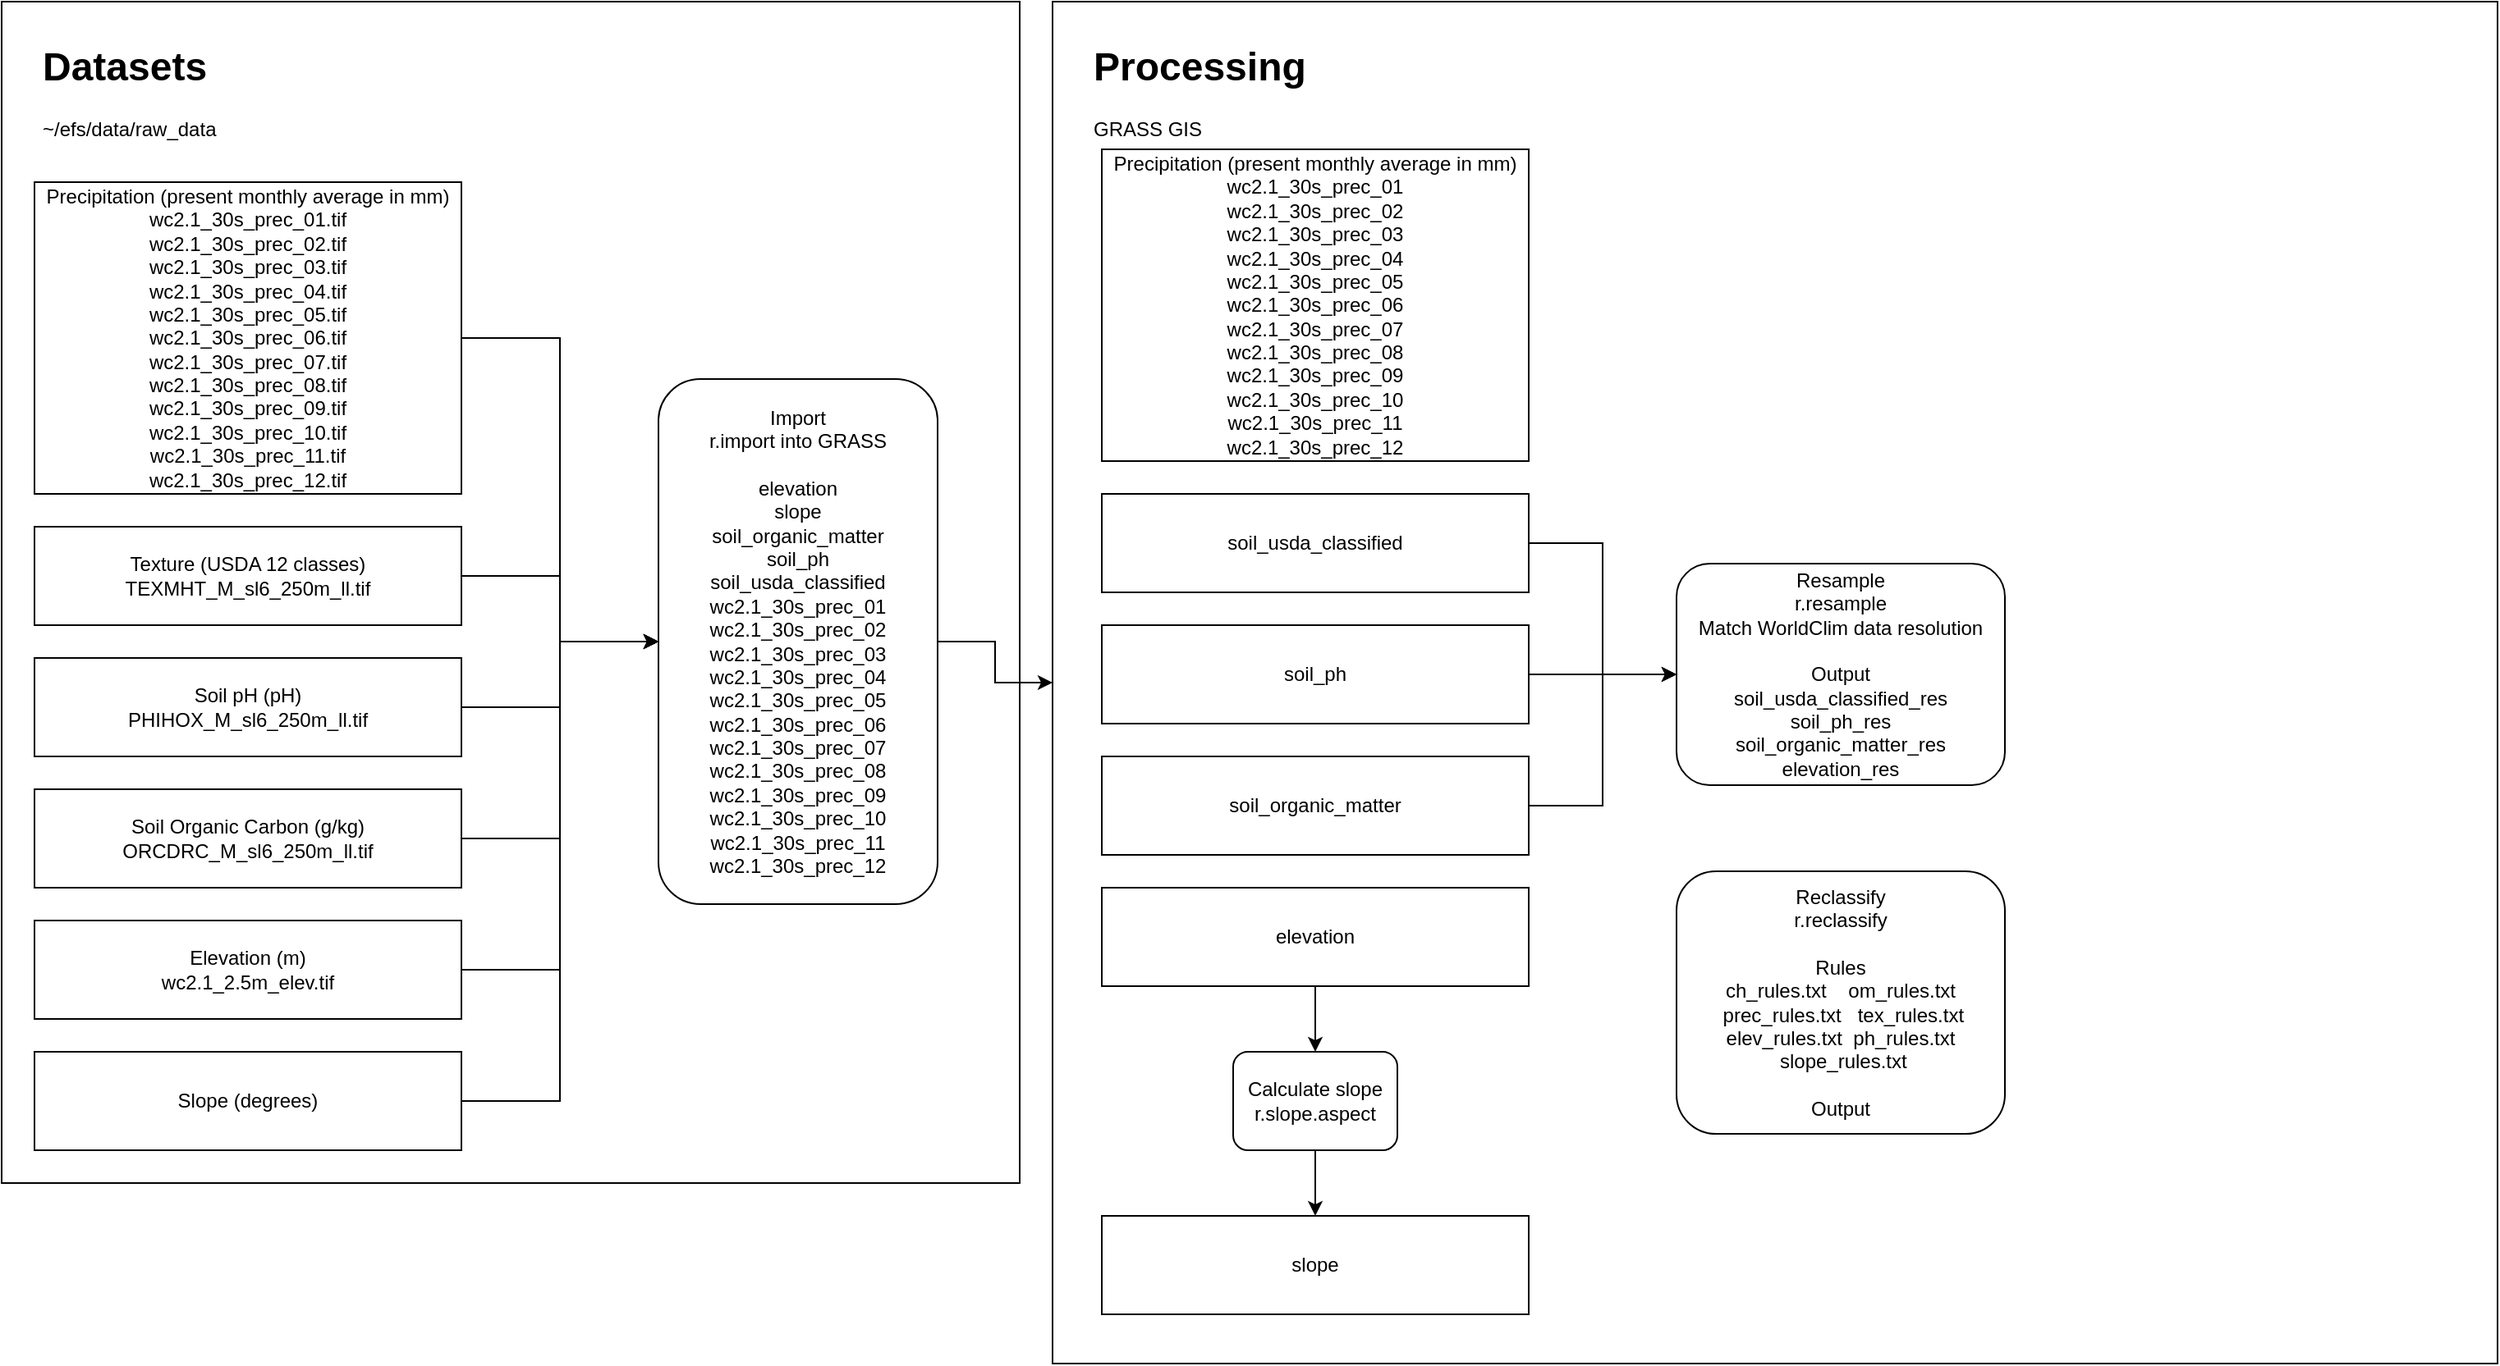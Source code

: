 <mxfile version="16.6.6" type="github">
  <diagram id="x2TIR3rb8K0Ldml0S2W9" name="Page-1">
    <mxGraphModel dx="1351" dy="886" grid="1" gridSize="10" guides="1" tooltips="1" connect="1" arrows="1" fold="1" page="1" pageScale="2" pageWidth="850" pageHeight="1100" math="0" shadow="0">
      <root>
        <mxCell id="0" />
        <mxCell id="1" parent="0" />
        <mxCell id="LWzhJ8rB8lUzYYooP--Z-15" value="" style="rounded=0;whiteSpace=wrap;html=1;" parent="1" vertex="1">
          <mxGeometry x="800" y="120" width="880" height="830" as="geometry" />
        </mxCell>
        <mxCell id="LWzhJ8rB8lUzYYooP--Z-7" value="" style="rounded=0;whiteSpace=wrap;html=1;" parent="1" vertex="1">
          <mxGeometry x="160" y="120" width="620" height="720" as="geometry" />
        </mxCell>
        <mxCell id="_A3OE0f-5W6X1XhNqCbN-1" style="edgeStyle=orthogonalEdgeStyle;rounded=0;orthogonalLoop=1;jettySize=auto;html=1;" parent="1" source="LWzhJ8rB8lUzYYooP--Z-2" target="LWzhJ8rB8lUzYYooP--Z-24" edge="1">
          <mxGeometry relative="1" as="geometry" />
        </mxCell>
        <mxCell id="LWzhJ8rB8lUzYYooP--Z-2" value="Precipitation (present monthly average in mm)&lt;br&gt;wc2.1_30s_prec_01.tif&lt;br&gt;wc2.1_30s_prec_02.tif&lt;br&gt;&lt;div&gt;wc2.1_30s_prec_03.tif&lt;/div&gt;&lt;div&gt;wc2.1_30s_prec_04.tif&lt;/div&gt;&lt;div&gt;wc2.1_30s_prec_05.tif&lt;/div&gt;&lt;div&gt;wc2.1_30s_prec_06.tif&lt;/div&gt;&lt;div&gt;wc2.1_30s_prec_07.tif&lt;/div&gt;&lt;div&gt;wc2.1_30s_prec_08.tif&lt;/div&gt;&lt;div&gt;wc2.1_30s_prec_09.tif&lt;/div&gt;&lt;div&gt;wc2.1_30s_prec_10.tif&lt;/div&gt;&lt;div&gt;wc2.1_30s_prec_11.tif&lt;/div&gt;&lt;div&gt;wc2.1_30s_prec_12.tif&lt;/div&gt;" style="rounded=0;whiteSpace=wrap;html=1;" parent="1" vertex="1">
          <mxGeometry x="180" y="230" width="260" height="190" as="geometry" />
        </mxCell>
        <mxCell id="_A3OE0f-5W6X1XhNqCbN-6" style="edgeStyle=orthogonalEdgeStyle;rounded=0;orthogonalLoop=1;jettySize=auto;html=1;exitX=1;exitY=0.5;exitDx=0;exitDy=0;entryX=0;entryY=0.5;entryDx=0;entryDy=0;" parent="1" source="LWzhJ8rB8lUzYYooP--Z-4" target="LWzhJ8rB8lUzYYooP--Z-24" edge="1">
          <mxGeometry relative="1" as="geometry" />
        </mxCell>
        <mxCell id="LWzhJ8rB8lUzYYooP--Z-4" value="Elevation (m)&lt;br&gt;wc2.1_2.5m_elev.tif" style="rounded=0;whiteSpace=wrap;html=1;" parent="1" vertex="1">
          <mxGeometry x="180" y="680" width="260" height="60" as="geometry" />
        </mxCell>
        <mxCell id="LWzhJ8rB8lUzYYooP--Z-6" value="&lt;h1&gt;Datasets&lt;/h1&gt;&lt;p&gt;~/efs/data/raw_data&lt;/p&gt;" style="text;html=1;strokeColor=none;fillColor=none;spacing=5;spacingTop=-20;whiteSpace=wrap;overflow=hidden;rounded=0;" parent="1" vertex="1">
          <mxGeometry x="180" y="140" width="190" height="70" as="geometry" />
        </mxCell>
        <mxCell id="_A3OE0f-5W6X1XhNqCbN-2" style="edgeStyle=orthogonalEdgeStyle;rounded=0;orthogonalLoop=1;jettySize=auto;html=1;" parent="1" source="LWzhJ8rB8lUzYYooP--Z-8" target="LWzhJ8rB8lUzYYooP--Z-24" edge="1">
          <mxGeometry relative="1" as="geometry" />
        </mxCell>
        <mxCell id="LWzhJ8rB8lUzYYooP--Z-8" value="Texture (USDA 12 classes)&lt;br&gt;TEXMHT_M_sl6_250m_ll.tif" style="rounded=0;whiteSpace=wrap;html=1;" parent="1" vertex="1">
          <mxGeometry x="180" y="440" width="260" height="60" as="geometry" />
        </mxCell>
        <mxCell id="_A3OE0f-5W6X1XhNqCbN-3" style="edgeStyle=orthogonalEdgeStyle;rounded=0;orthogonalLoop=1;jettySize=auto;html=1;" parent="1" source="LWzhJ8rB8lUzYYooP--Z-9" target="LWzhJ8rB8lUzYYooP--Z-24" edge="1">
          <mxGeometry relative="1" as="geometry" />
        </mxCell>
        <mxCell id="LWzhJ8rB8lUzYYooP--Z-9" value="Soil pH (pH)&lt;br&gt;PHIHOX_M_sl6_250m_ll.tif" style="rounded=0;whiteSpace=wrap;html=1;fontColor=#000000;" parent="1" vertex="1">
          <mxGeometry x="180" y="520" width="260" height="60" as="geometry" />
        </mxCell>
        <mxCell id="_A3OE0f-5W6X1XhNqCbN-4" style="edgeStyle=orthogonalEdgeStyle;rounded=0;orthogonalLoop=1;jettySize=auto;html=1;entryX=0;entryY=0.5;entryDx=0;entryDy=0;" parent="1" source="LWzhJ8rB8lUzYYooP--Z-10" target="LWzhJ8rB8lUzYYooP--Z-24" edge="1">
          <mxGeometry relative="1" as="geometry" />
        </mxCell>
        <mxCell id="LWzhJ8rB8lUzYYooP--Z-10" value="Soil Organic Carbon (g/kg)&lt;br&gt;ORCDRC_M_sl6_250m_ll.tif" style="rounded=0;whiteSpace=wrap;html=1;fontColor=#000000;" parent="1" vertex="1">
          <mxGeometry x="180" y="600" width="260" height="60" as="geometry" />
        </mxCell>
        <mxCell id="_A3OE0f-5W6X1XhNqCbN-7" style="edgeStyle=orthogonalEdgeStyle;rounded=0;orthogonalLoop=1;jettySize=auto;html=1;entryX=0;entryY=0.5;entryDx=0;entryDy=0;" parent="1" source="LWzhJ8rB8lUzYYooP--Z-11" target="LWzhJ8rB8lUzYYooP--Z-24" edge="1">
          <mxGeometry relative="1" as="geometry" />
        </mxCell>
        <mxCell id="LWzhJ8rB8lUzYYooP--Z-11" value="Slope (degrees)" style="rounded=0;whiteSpace=wrap;html=1;" parent="1" vertex="1">
          <mxGeometry x="180" y="760" width="260" height="60" as="geometry" />
        </mxCell>
        <mxCell id="_A3OE0f-5W6X1XhNqCbN-15" style="edgeStyle=orthogonalEdgeStyle;rounded=0;orthogonalLoop=1;jettySize=auto;html=1;" parent="1" source="LWzhJ8rB8lUzYYooP--Z-12" target="_A3OE0f-5W6X1XhNqCbN-13" edge="1">
          <mxGeometry relative="1" as="geometry" />
        </mxCell>
        <mxCell id="LWzhJ8rB8lUzYYooP--Z-12" value="Calculate slope&lt;br&gt;r.slope.aspect" style="rounded=1;whiteSpace=wrap;html=1;fontColor=#000000;" parent="1" vertex="1">
          <mxGeometry x="910" y="760" width="100" height="60" as="geometry" />
        </mxCell>
        <mxCell id="LWzhJ8rB8lUzYYooP--Z-16" value="&lt;h1&gt;Processing&lt;/h1&gt;&lt;p&gt;GRASS GIS&lt;/p&gt;" style="text;html=1;strokeColor=none;fillColor=none;spacing=5;spacingTop=-20;whiteSpace=wrap;overflow=hidden;rounded=0;" parent="1" vertex="1">
          <mxGeometry x="820" y="140" width="190" height="70" as="geometry" />
        </mxCell>
        <mxCell id="LWzhJ8rB8lUzYYooP--Z-19" value="Resample&lt;br&gt;r.resample&lt;br&gt;Match WorldClim data resolution&lt;br&gt;&lt;br&gt;Output&lt;br&gt;soil_usda_classified_res&lt;br&gt;soil_ph_res&lt;br&gt;soil_organic_matter_res&lt;br&gt;elevation_res" style="rounded=1;whiteSpace=wrap;html=1;fontColor=#000000;" parent="1" vertex="1">
          <mxGeometry x="1180" y="462.5" width="200" height="135" as="geometry" />
        </mxCell>
        <mxCell id="QRQPZkHAe0wi9G9AF59y-2" style="edgeStyle=orthogonalEdgeStyle;rounded=0;orthogonalLoop=1;jettySize=auto;html=1;entryX=0;entryY=0.5;entryDx=0;entryDy=0;" edge="1" parent="1" source="LWzhJ8rB8lUzYYooP--Z-24" target="LWzhJ8rB8lUzYYooP--Z-15">
          <mxGeometry relative="1" as="geometry" />
        </mxCell>
        <mxCell id="LWzhJ8rB8lUzYYooP--Z-24" value="&lt;span&gt;Import&lt;/span&gt;&lt;br&gt;&lt;span&gt;r.import into GRASS&lt;/span&gt;&lt;br&gt;&lt;br&gt;&lt;div&gt;elevation&lt;/div&gt;&lt;div&gt;slope&lt;/div&gt;&lt;div&gt;soil_organic_matter&lt;/div&gt;&lt;div&gt;soil_ph&lt;/div&gt;&lt;div&gt;soil_usda_classified&lt;/div&gt;&lt;div&gt;wc2.1_30s_prec_01&lt;/div&gt;&lt;div&gt;wc2.1_30s_prec_02&lt;/div&gt;&lt;div&gt;wc2.1_30s_prec_03&lt;/div&gt;&lt;div&gt;wc2.1_30s_prec_04&lt;/div&gt;&lt;div&gt;wc2.1_30s_prec_05&lt;/div&gt;&lt;div&gt;wc2.1_30s_prec_06&lt;/div&gt;&lt;div&gt;wc2.1_30s_prec_07&lt;/div&gt;&lt;div&gt;wc2.1_30s_prec_08&lt;/div&gt;&lt;div&gt;wc2.1_30s_prec_09&lt;/div&gt;&lt;div&gt;wc2.1_30s_prec_10&lt;/div&gt;&lt;div&gt;wc2.1_30s_prec_11&lt;/div&gt;&lt;div&gt;wc2.1_30s_prec_12&lt;/div&gt;" style="rounded=1;whiteSpace=wrap;html=1;fontColor=#000000;" parent="1" vertex="1">
          <mxGeometry x="560" y="350" width="170" height="320" as="geometry" />
        </mxCell>
        <mxCell id="_A3OE0f-5W6X1XhNqCbN-8" value="Precipitation (present monthly average in mm)&lt;br&gt;wc2.1_30s_prec_01&lt;br&gt;wc2.1_30s_prec_02&lt;br&gt;&lt;div&gt;wc2.1_30s_prec_03&lt;/div&gt;&lt;div&gt;wc2.1_30s_prec_04&lt;/div&gt;&lt;div&gt;wc2.1_30s_prec_05&lt;/div&gt;&lt;div&gt;wc2.1_30s_prec_06&lt;/div&gt;&lt;div&gt;wc2.1_30s_prec_07&lt;/div&gt;&lt;div&gt;wc2.1_30s_prec_08&lt;/div&gt;&lt;div&gt;wc2.1_30s_prec_09&lt;/div&gt;&lt;div&gt;wc2.1_30s_prec_10&lt;/div&gt;&lt;div&gt;wc2.1_30s_prec_11&lt;/div&gt;&lt;div&gt;wc2.1_30s_prec_12&lt;/div&gt;" style="rounded=0;whiteSpace=wrap;html=1;" parent="1" vertex="1">
          <mxGeometry x="830" y="210" width="260" height="190" as="geometry" />
        </mxCell>
        <mxCell id="_A3OE0f-5W6X1XhNqCbN-14" style="edgeStyle=orthogonalEdgeStyle;rounded=0;orthogonalLoop=1;jettySize=auto;html=1;" parent="1" source="_A3OE0f-5W6X1XhNqCbN-9" target="LWzhJ8rB8lUzYYooP--Z-12" edge="1">
          <mxGeometry relative="1" as="geometry" />
        </mxCell>
        <mxCell id="_A3OE0f-5W6X1XhNqCbN-9" value="elevation" style="rounded=0;whiteSpace=wrap;html=1;" parent="1" vertex="1">
          <mxGeometry x="830" y="660" width="260" height="60" as="geometry" />
        </mxCell>
        <mxCell id="_A3OE0f-5W6X1XhNqCbN-18" style="edgeStyle=orthogonalEdgeStyle;rounded=0;orthogonalLoop=1;jettySize=auto;html=1;entryX=0;entryY=0.5;entryDx=0;entryDy=0;" parent="1" source="_A3OE0f-5W6X1XhNqCbN-10" target="LWzhJ8rB8lUzYYooP--Z-19" edge="1">
          <mxGeometry relative="1" as="geometry" />
        </mxCell>
        <mxCell id="_A3OE0f-5W6X1XhNqCbN-10" value="soil_usda_classified" style="rounded=0;whiteSpace=wrap;html=1;" parent="1" vertex="1">
          <mxGeometry x="830" y="420" width="260" height="60" as="geometry" />
        </mxCell>
        <mxCell id="_A3OE0f-5W6X1XhNqCbN-19" style="edgeStyle=orthogonalEdgeStyle;rounded=0;orthogonalLoop=1;jettySize=auto;html=1;" parent="1" source="_A3OE0f-5W6X1XhNqCbN-11" target="LWzhJ8rB8lUzYYooP--Z-19" edge="1">
          <mxGeometry relative="1" as="geometry" />
        </mxCell>
        <mxCell id="_A3OE0f-5W6X1XhNqCbN-11" value="soil_ph" style="rounded=0;whiteSpace=wrap;html=1;fontColor=#000000;" parent="1" vertex="1">
          <mxGeometry x="830" y="500" width="260" height="60" as="geometry" />
        </mxCell>
        <mxCell id="_A3OE0f-5W6X1XhNqCbN-20" style="edgeStyle=orthogonalEdgeStyle;rounded=0;orthogonalLoop=1;jettySize=auto;html=1;entryX=0;entryY=0.5;entryDx=0;entryDy=0;" parent="1" source="_A3OE0f-5W6X1XhNqCbN-12" target="LWzhJ8rB8lUzYYooP--Z-19" edge="1">
          <mxGeometry relative="1" as="geometry" />
        </mxCell>
        <mxCell id="_A3OE0f-5W6X1XhNqCbN-12" value="soil_organic_matter" style="rounded=0;whiteSpace=wrap;html=1;fontColor=#000000;" parent="1" vertex="1">
          <mxGeometry x="830" y="580" width="260" height="60" as="geometry" />
        </mxCell>
        <mxCell id="_A3OE0f-5W6X1XhNqCbN-13" value="slope" style="rounded=0;whiteSpace=wrap;html=1;" parent="1" vertex="1">
          <mxGeometry x="830" y="860" width="260" height="60" as="geometry" />
        </mxCell>
        <mxCell id="_A3OE0f-5W6X1XhNqCbN-22" value="Reclassify&lt;br&gt;r.reclassify&lt;br&gt;&lt;br&gt;Rules&lt;br&gt;&lt;div&gt;ch_rules.txt &amp;nbsp; &amp;nbsp;om_rules.txt &amp;nbsp;prec_rules.txt &amp;nbsp; tex_rules.txt&lt;/div&gt;&lt;div&gt;elev_rules.txt &amp;nbsp;ph_rules.txt &amp;nbsp;slope_rules.txt&lt;/div&gt;&lt;br&gt;Output&lt;br&gt;" style="rounded=1;whiteSpace=wrap;html=1;" parent="1" vertex="1">
          <mxGeometry x="1180" y="650" width="200" height="160" as="geometry" />
        </mxCell>
      </root>
    </mxGraphModel>
  </diagram>
</mxfile>
